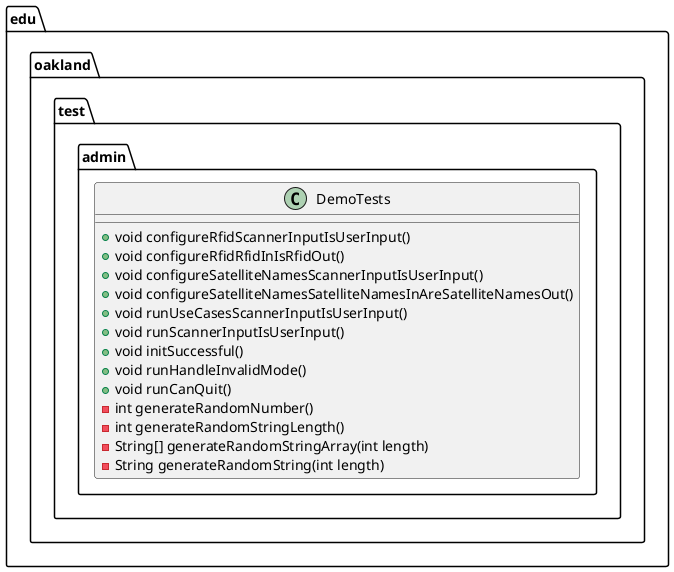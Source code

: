 @startuml DemoTests

package edu.oakland.test.admin {
    class DemoTests {
        + void configureRfidScannerInputIsUserInput()
        + void configureRfidRfidInIsRfidOut()
        + void configureSatelliteNamesScannerInputIsUserInput()
        + void configureSatelliteNamesSatelliteNamesInAreSatelliteNamesOut()
        + void runUseCasesScannerInputIsUserInput()
        + void runScannerInputIsUserInput()
        + void initSuccessful()
        + void runHandleInvalidMode()
        + void runCanQuit()
        - int generateRandomNumber()
        - int generateRandomStringLength()
        - String[] generateRandomStringArray(int length)
        - String generateRandomString(int length)
    }
}

@enduml
